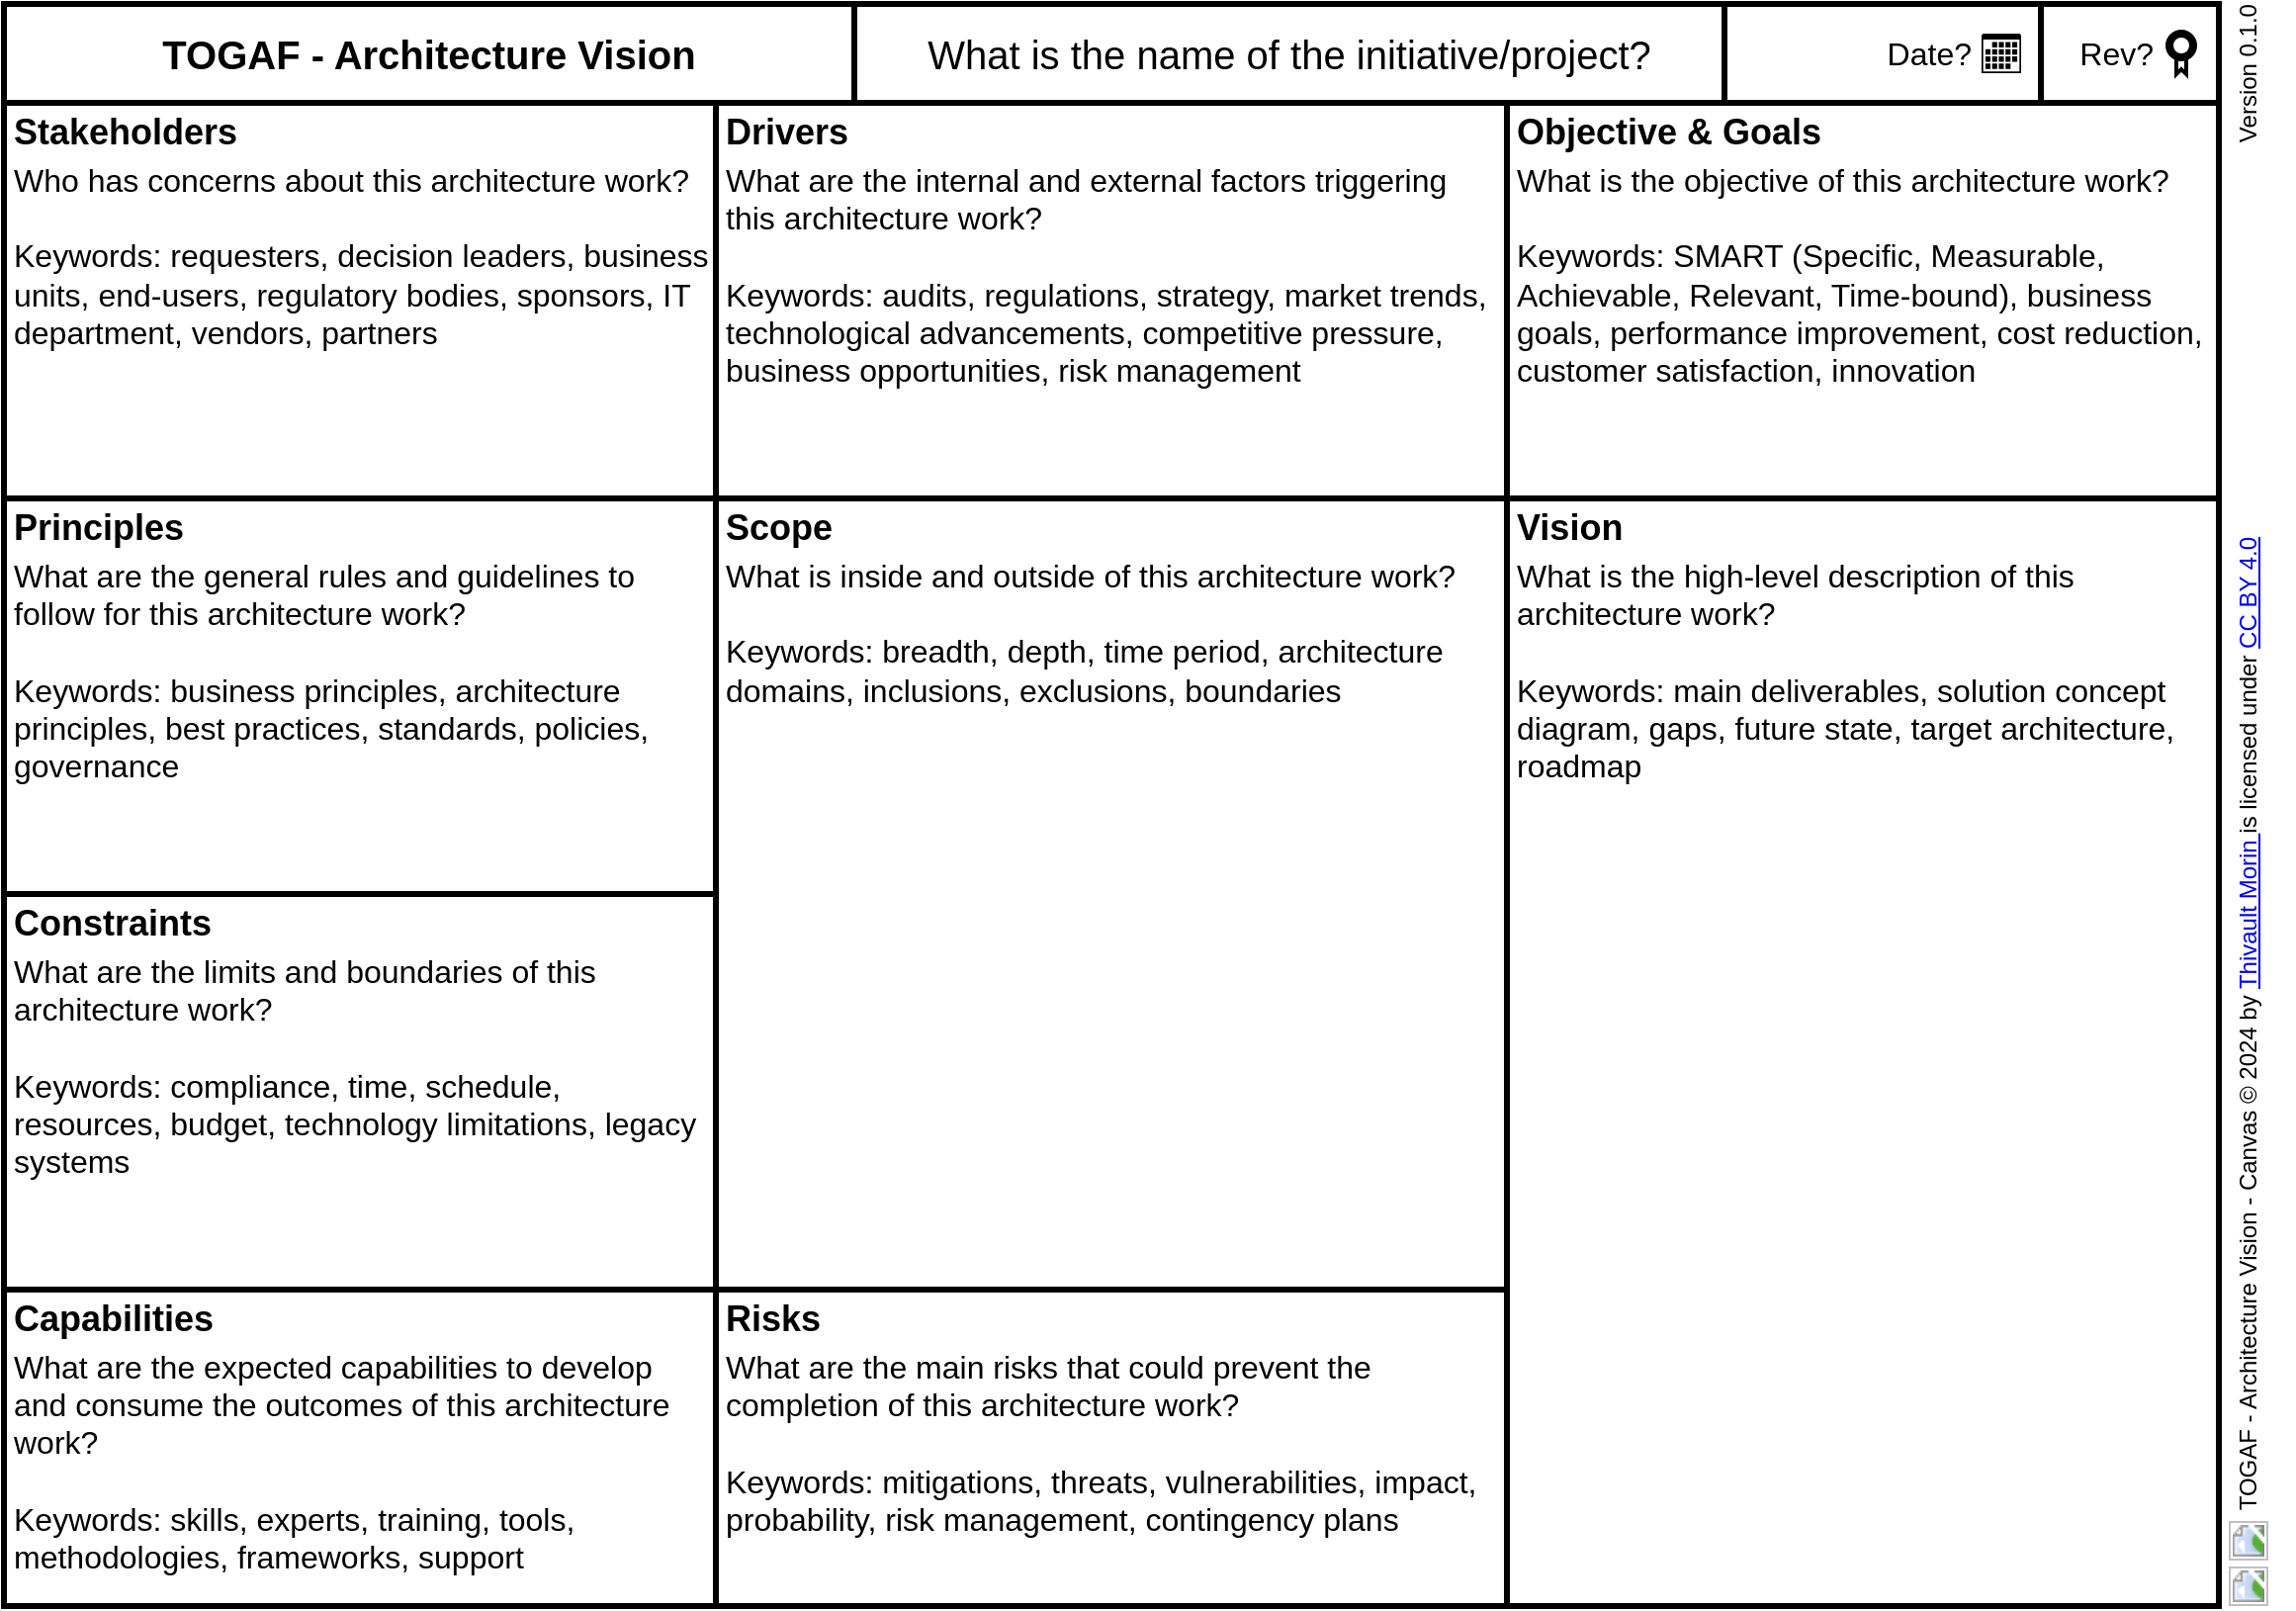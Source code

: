 <mxfile version="24.5.3" type="device" pages="3">
  <diagram name="Vision" id="7_jsQUVcg60ziJX6l3Xl">
    <mxGraphModel dx="1420" dy="824" grid="1" gridSize="10" guides="1" tooltips="1" connect="1" arrows="1" fold="1" page="1" pageScale="1" pageWidth="1169" pageHeight="827" math="0" shadow="0">
      <root>
        <mxCell id="0" />
        <mxCell id="1" value="Boxes" style="" parent="0" />
        <mxCell id="BW7frF_x7rZ1pj5Z0zDM-1" value="TOGAF - Architecture Vision" style="rounded=0;whiteSpace=wrap;html=1;fillColor=none;strokeWidth=3;shadow=0;connectable=0;allowArrows=0;fontSize=20;fontStyle=1;align=center;spacing=0;movable=0;expand=0;resizable=0;editable=0;rotatable=0;" parent="1" vertex="1">
          <mxGeometry x="10" y="10" width="430" height="50" as="geometry" />
        </mxCell>
        <mxCell id="BW7frF_x7rZ1pj5Z0zDM-2" value="" style="rounded=0;whiteSpace=wrap;html=1;fillColor=none;strokeWidth=3;shadow=0;connectable=0;allowArrows=0;fontSize=16;align=right;spacing=0;spacingLeft=0;spacingRight=33;movable=0;expand=0;resizable=0;rotatable=0;" parent="1" vertex="1">
          <mxGeometry x="1040" y="10" width="90" height="50" as="geometry" />
        </mxCell>
        <mxCell id="BW7frF_x7rZ1pj5Z0zDM-3" value="" style="rounded=0;whiteSpace=wrap;html=1;fillColor=none;strokeWidth=3;shadow=0;connectable=0;allowArrows=0;fontSize=16;spacing=0;align=right;spacingRight=35;spacingLeft=0;movable=0;expand=0;resizable=0;rotatable=0;" parent="1" vertex="1">
          <mxGeometry x="880" y="10" width="160" height="50" as="geometry" />
        </mxCell>
        <mxCell id="BW7frF_x7rZ1pj5Z0zDM-4" value="" style="rounded=0;whiteSpace=wrap;html=1;fillColor=none;strokeWidth=3;shadow=0;connectable=0;allowArrows=0;fontSize=20;spacing=0;spacingLeft=10;align=center;movable=0;expand=0;resizable=0;spacingRight=10;rotatable=0;" parent="1" vertex="1">
          <mxGeometry x="440" y="10" width="440" height="50" as="geometry" />
        </mxCell>
        <mxCell id="BW7frF_x7rZ1pj5Z0zDM-5" value="" style="rounded=0;whiteSpace=wrap;html=1;fillColor=none;strokeWidth=3;shadow=0;connectable=0;allowArrows=0;verticalAlign=top;align=left;fontSize=16;spacing=0;spacingTop=25;spacingLeft=5;spacingBottom=5;spacingRight=5;movable=0;expand=0;resizable=0;rotatable=0;" parent="1" vertex="1">
          <mxGeometry x="10" y="60" width="360" height="200" as="geometry" />
        </mxCell>
        <mxCell id="BW7frF_x7rZ1pj5Z0zDM-6" value="" style="rounded=0;whiteSpace=wrap;html=1;fillColor=none;strokeWidth=3;shadow=0;connectable=0;allowArrows=0;verticalAlign=top;align=left;fontSize=16;spacing=0;spacingTop=25;spacingLeft=5;spacingBottom=5;spacingRight=5;movable=0;expand=0;resizable=0;rotatable=0;" parent="1" vertex="1">
          <mxGeometry x="370" y="60" width="400" height="200" as="geometry" />
        </mxCell>
        <mxCell id="BW7frF_x7rZ1pj5Z0zDM-7" value="" style="rounded=0;whiteSpace=wrap;html=1;fillColor=none;strokeWidth=3;shadow=0;connectable=0;allowArrows=0;verticalAlign=top;align=left;fontSize=16;spacing=0;spacingTop=25;spacingLeft=5;spacingBottom=5;spacingRight=5;movable=0;expand=0;resizable=0;rotatable=0;" parent="1" vertex="1">
          <mxGeometry x="770" y="60" width="360" height="200" as="geometry" />
        </mxCell>
        <mxCell id="BW7frF_x7rZ1pj5Z0zDM-8" value="" style="rounded=0;whiteSpace=wrap;html=1;fillColor=none;strokeWidth=3;shadow=0;connectable=0;allowArrows=0;verticalAlign=top;align=left;fontSize=16;spacing=0;spacingTop=25;spacingLeft=5;spacingBottom=5;spacingRight=5;movable=0;expand=0;resizable=0;rotatable=0;" parent="1" vertex="1">
          <mxGeometry x="10" y="260" width="360" height="200" as="geometry" />
        </mxCell>
        <mxCell id="BW7frF_x7rZ1pj5Z0zDM-9" value="" style="rounded=0;whiteSpace=wrap;html=1;fillColor=none;strokeWidth=3;shadow=0;connectable=0;allowArrows=0;verticalAlign=top;align=left;fontSize=16;spacing=0;spacingTop=25;spacingLeft=5;spacingBottom=5;spacingRight=5;movable=0;expand=0;resizable=0;rotatable=0;" parent="1" vertex="1">
          <mxGeometry x="10" y="460" width="360" height="200" as="geometry" />
        </mxCell>
        <mxCell id="BW7frF_x7rZ1pj5Z0zDM-10" value="" style="rounded=0;whiteSpace=wrap;html=1;fillColor=none;strokeWidth=3;shadow=0;connectable=0;allowArrows=0;verticalAlign=top;align=left;fontSize=16;spacing=0;spacingTop=25;spacingLeft=5;spacingBottom=5;spacingRight=5;movable=0;expand=0;resizable=0;rotatable=0;" parent="1" vertex="1">
          <mxGeometry x="370" y="260" width="400" height="400" as="geometry" />
        </mxCell>
        <mxCell id="BW7frF_x7rZ1pj5Z0zDM-11" value="" style="rounded=0;whiteSpace=wrap;html=1;fillColor=none;strokeWidth=3;shadow=0;connectable=0;allowArrows=0;verticalAlign=top;align=left;fontSize=16;spacing=0;spacingTop=25;spacingLeft=5;spacingBottom=5;spacingRight=5;movable=0;expand=0;resizable=0;rotatable=0;" parent="1" vertex="1">
          <mxGeometry x="370" y="660" width="400" height="160" as="geometry" />
        </mxCell>
        <mxCell id="BW7frF_x7rZ1pj5Z0zDM-12" value="" style="rounded=0;whiteSpace=wrap;html=1;fillColor=none;strokeWidth=3;shadow=0;connectable=0;allowArrows=0;verticalAlign=top;align=left;fontSize=16;spacing=0;spacingTop=25;spacingLeft=5;spacingBottom=5;spacingRight=5;movable=0;expand=0;resizable=0;rotatable=0;" parent="1" vertex="1">
          <mxGeometry x="10" y="660" width="360" height="160" as="geometry" />
        </mxCell>
        <mxCell id="BW7frF_x7rZ1pj5Z0zDM-13" value="" style="rounded=0;whiteSpace=wrap;html=1;fillColor=none;strokeWidth=3;shadow=0;connectable=0;allowArrows=0;verticalAlign=top;align=left;fontSize=16;spacing=0;spacingTop=25;spacingLeft=5;spacingBottom=5;spacingRight=5;movable=0;expand=0;resizable=0;rotatable=0;" parent="1" vertex="1">
          <mxGeometry x="770" y="260" width="360" height="560" as="geometry" />
        </mxCell>
        <mxCell id="BW7frF_x7rZ1pj5Z0zDM-16" value="Stakeholders" style="rounded=0;align=left;fontSize=18;fillColor=none;strokeColor=none;spacing=0;spacingLeft=5;spacingRight=5;html=1;whiteSpace=wrap;labelBackgroundColor=none;fontStyle=1;verticalAlign=top;spacingTop=0;spacingBottom=0;allowArrows=0;movable=0;connectable=0;expand=0;resizable=0;editable=0;rotatable=0;" parent="1" vertex="1">
          <mxGeometry x="10" y="60" width="360" height="30" as="geometry" />
        </mxCell>
        <mxCell id="BW7frF_x7rZ1pj5Z0zDM-17" value="Drivers" style="rounded=0;align=left;fontSize=18;fillColor=none;strokeColor=none;spacing=0;spacingLeft=5;spacingRight=5;html=1;whiteSpace=wrap;labelBackgroundColor=none;fontStyle=1;verticalAlign=top;spacingTop=0;spacingBottom=0;allowArrows=0;movable=0;connectable=0;expand=0;resizable=0;editable=0;rotatable=0;" parent="1" vertex="1">
          <mxGeometry x="370" y="60" width="400" height="30" as="geometry" />
        </mxCell>
        <mxCell id="BW7frF_x7rZ1pj5Z0zDM-19" value="Objective&lt;span style=&quot;background-color: initial;&quot;&gt;&amp;nbsp;&amp;amp; Goals&lt;/span&gt;" style="rounded=0;align=left;fontSize=18;fillColor=none;strokeColor=none;spacing=0;spacingLeft=5;spacingRight=5;html=1;whiteSpace=wrap;labelBackgroundColor=none;fontStyle=1;verticalAlign=top;spacingTop=0;spacingBottom=0;allowArrows=0;movable=1;connectable=0;expand=0;resizable=1;editable=0;rotatable=0;deletable=1;locked=0;" parent="1" vertex="1">
          <mxGeometry x="770" y="60" width="360" height="30" as="geometry" />
        </mxCell>
        <mxCell id="BW7frF_x7rZ1pj5Z0zDM-22" value="" style="sketch=0;pointerEvents=1;shadow=0;dashed=0;html=1;strokeColor=none;fillColor=#000000;labelPosition=center;verticalLabelPosition=bottom;verticalAlign=top;outlineConnect=0;align=center;shape=mxgraph.office.concepts.calendar;allowArrows=0;movable=0;connectable=0;expand=0;resizable=0;rotatable=0;" parent="1" vertex="1">
          <mxGeometry x="1010" y="25" width="20" height="20" as="geometry" />
        </mxCell>
        <mxCell id="BW7frF_x7rZ1pj5Z0zDM-31" value="Principles" style="rounded=0;align=left;fontSize=18;fillColor=none;strokeColor=none;spacing=0;spacingLeft=5;spacingRight=5;html=1;whiteSpace=wrap;labelBackgroundColor=none;fontStyle=1;verticalAlign=top;spacingTop=0;spacingBottom=0;allowArrows=0;movable=0;connectable=0;expand=0;resizable=0;editable=0;rotatable=0;" parent="1" vertex="1">
          <mxGeometry x="10" y="260" width="360" height="30" as="geometry" />
        </mxCell>
        <mxCell id="BW7frF_x7rZ1pj5Z0zDM-32" value="Constraints" style="rounded=0;align=left;fontSize=18;fillColor=none;strokeColor=none;spacing=0;spacingLeft=5;spacingRight=5;html=1;whiteSpace=wrap;labelBackgroundColor=none;fontStyle=1;verticalAlign=top;spacingTop=0;spacingBottom=0;allowArrows=0;movable=0;connectable=0;expand=0;resizable=0;editable=0;rotatable=0;" parent="1" vertex="1">
          <mxGeometry x="10" y="460" width="360" height="30" as="geometry" />
        </mxCell>
        <mxCell id="BW7frF_x7rZ1pj5Z0zDM-33" value="Vision" style="rounded=0;align=left;fontSize=18;fillColor=none;strokeColor=none;spacing=0;spacingLeft=5;spacingRight=5;html=1;whiteSpace=wrap;labelBackgroundColor=none;fontStyle=1;verticalAlign=top;spacingTop=0;spacingBottom=0;allowArrows=0;movable=0;connectable=0;expand=0;resizable=0;editable=0;rotatable=0;" parent="1" vertex="1">
          <mxGeometry x="770" y="260" width="360" height="30" as="geometry" />
        </mxCell>
        <mxCell id="BW7frF_x7rZ1pj5Z0zDM-34" value="Scope" style="rounded=0;align=left;fontSize=18;fillColor=none;strokeColor=none;spacing=0;spacingLeft=5;spacingRight=5;html=1;whiteSpace=wrap;labelBackgroundColor=none;fontStyle=1;verticalAlign=top;spacingTop=0;spacingBottom=0;allowArrows=0;movable=0;connectable=0;expand=0;resizable=0;editable=0;rotatable=0;" parent="1" vertex="1">
          <mxGeometry x="370" y="260" width="400" height="30" as="geometry" />
        </mxCell>
        <mxCell id="BW7frF_x7rZ1pj5Z0zDM-35" value="Capabilities" style="rounded=0;align=left;fontSize=18;fillColor=none;strokeColor=none;spacing=0;spacingLeft=5;spacingRight=5;html=1;whiteSpace=wrap;labelBackgroundColor=none;fontStyle=1;verticalAlign=top;spacingTop=0;spacingBottom=0;allowArrows=0;movable=0;connectable=0;expand=0;resizable=0;editable=0;rotatable=0;" parent="1" vertex="1">
          <mxGeometry x="10" y="660" width="360" height="30" as="geometry" />
        </mxCell>
        <mxCell id="BW7frF_x7rZ1pj5Z0zDM-36" value="Risks" style="rounded=0;align=left;fontSize=18;fillColor=none;strokeColor=none;spacing=0;spacingLeft=5;spacingRight=5;html=1;whiteSpace=wrap;labelBackgroundColor=none;fontStyle=1;verticalAlign=top;spacingTop=0;spacingBottom=0;allowArrows=0;movable=0;connectable=0;expand=0;resizable=0;editable=0;rotatable=0;" parent="1" vertex="1">
          <mxGeometry x="370" y="660" width="390" height="30" as="geometry" />
        </mxCell>
        <mxCell id="BW7frF_x7rZ1pj5Z0zDM-39" value="" style="group;movable=0;allowArrows=0;connectable=0;expand=0;resizable=0;rotatable=0;" parent="1" vertex="1" connectable="0">
          <mxGeometry x="1105" y="25" width="12" height="20.5" as="geometry" />
        </mxCell>
        <mxCell id="BW7frF_x7rZ1pj5Z0zDM-27" value="" style="shape=step;perimeter=stepPerimeter;whiteSpace=wrap;html=1;fixedSize=1;rotation=-90;size=2.5;container=0;connectable=0;allowArrows=0;strokeWidth=2;movable=0;expand=0;resizable=0;rotatable=0;" parent="BW7frF_x7rZ1pj5Z0zDM-39" vertex="1">
          <mxGeometry y="12" width="12" height="5" as="geometry" />
        </mxCell>
        <mxCell id="BW7frF_x7rZ1pj5Z0zDM-26" value="" style="ellipse;whiteSpace=wrap;html=1;aspect=fixed;container=0;connectable=0;allowArrows=0;fillColor=#FFFFFF;strokeWidth=4;movable=0;expand=0;resizable=0;rotatable=0;" parent="BW7frF_x7rZ1pj5Z0zDM-39" vertex="1">
          <mxGeometry width="12" height="12" as="geometry" />
        </mxCell>
        <mxCell id="BW7frF_x7rZ1pj5Z0zDM-43" value="&lt;p style=&quot;line-height: 100%;&quot;&gt;&lt;/p&gt;&lt;div style=&quot;font-size: 12px;&quot; class=&quot;tabs-panel is-active&quot;&gt;&lt;p style=&quot;font-size: 12px; line-height: 90%;&quot; class=&quot;license-text richtext&quot;&gt;&lt;span style=&quot;font-size: 12px;&quot;&gt;&amp;nbsp;TOGAF - Architecture Vision - Canvas &lt;/span&gt; © 2024   by  &lt;a style=&quot;font-size: 12px;&quot; href=&quot;https://github.com/tmorin&quot; rel=&quot;cc:attributionURL noopener noreferrer&quot; target=&quot;_blank&quot;&gt; Thivault Morin &lt;/a&gt; is licensed under &lt;a style=&quot;font-size: 12px;&quot; href=&quot;https://creativecommons.org/licenses/by/4.0/?ref=chooser-v1&quot; target=&quot;_blank&quot; rel=&quot;license noopener noreferrer&quot;&gt; CC BY 4.0&lt;/a&gt;&lt;/p&gt;&lt;/div&gt;&lt;p&gt;&lt;/p&gt;" style="rounded=0;whiteSpace=wrap;html=1;spacing=0;verticalAlign=middle;rotation=-90;fillColor=none;strokeColor=none;align=left;allowArrows=0;fontSize=12;expand=0;movable=0;resizable=0;editable=0;rotatable=0;" parent="1" vertex="1">
          <mxGeometry x="878.75" y="493.75" width="532.5" height="30" as="geometry" />
        </mxCell>
        <UserObject label="&lt;p style=&quot;line-height: 100%;&quot;&gt;&lt;span style=&quot;forced-color-adjust: none;&quot; data-v-a0d4e8a8=&quot;&quot; class=&quot;icon&quot;&gt;&lt;font color=&quot;#000000&quot;&gt;&lt;img style=&quot;forced-color-adjust: none;&quot; data-v-a0d4e8a8=&quot;&quot; width=&quot;20&quot; height=&quot;20&quot; src=&quot;https://chooser-beta.creativecommons.org/img/cc-logo.f0ab4ebe.svg&quot;&gt;&amp;nbsp;&lt;img style=&quot;forced-color-adjust: none;&quot; data-v-a0d4e8a8=&quot;&quot; width=&quot;20&quot; height=&quot;20&quot; src=&quot;https://chooser-beta.creativecommons.org/img/cc-by.21b728bb.svg&quot;&gt;&lt;/font&gt;&lt;/span&gt;&lt;/p&gt;" id="BW7frF_x7rZ1pj5Z0zDM-44">
          <mxCell style="text;whiteSpace=wrap;html=1;rotation=-90;allowArrows=0;spacing=0;verticalAlign=middle;connectable=0;recursiveResize=1;expand=0;editable=0;rotatable=0;" parent="1" vertex="1">
            <mxGeometry x="1122.5" y="782.5" width="45" height="30" as="geometry" />
          </mxCell>
        </UserObject>
        <mxCell id="BW7frF_x7rZ1pj5Z0zDM-58" value="&lt;p style=&quot;line-height: 100%;&quot;&gt;&lt;/p&gt;&lt;div class=&quot;tabs-panel is-active&quot; style=&quot;font-size: 12px;&quot;&gt;&lt;p class=&quot;license-text richtext&quot; style=&quot;font-size: 12px; line-height: 90%;&quot;&gt;Version 0.1.0&lt;br&gt;&lt;/p&gt;&lt;/div&gt;&lt;p&gt;&lt;/p&gt;" style="rounded=0;whiteSpace=wrap;html=1;spacing=0;verticalAlign=middle;rotation=-90;fillColor=none;strokeColor=none;align=right;allowArrows=0;fontSize=12;expand=0;movable=0;resizable=0;rotatable=0;" parent="1" vertex="1">
          <mxGeometry x="1090" y="50" width="110" height="30" as="geometry" />
        </mxCell>
        <mxCell id="BW7frF_x7rZ1pj5Z0zDM-46" value="Annotations" style="" parent="0" />
        <mxCell id="BW7frF_x7rZ1pj5Z0zDM-47" value="What is the name of the initiative/project&lt;span style=&quot;background-color: initial;&quot;&gt;?&lt;/span&gt;" style="rounded=0;whiteSpace=wrap;html=1;fillColor=none;strokeWidth=3;shadow=0;connectable=0;allowArrows=0;fontSize=20;spacing=0;spacingLeft=10;align=center;movable=0;expand=0;resizable=0;spacingRight=10;strokeColor=none;rotatable=0;" parent="BW7frF_x7rZ1pj5Z0zDM-46" vertex="1">
          <mxGeometry x="440" y="10" width="440" height="50" as="geometry" />
        </mxCell>
        <mxCell id="BW7frF_x7rZ1pj5Z0zDM-48" value="Who has concerns about this architecture work?&lt;br&gt;&lt;br&gt;Keywords: requesters, decision leaders, business units, end-users, regulatory bodies, sponsors, IT department, vendors, partners" style="rounded=0;whiteSpace=wrap;html=1;fillColor=none;strokeWidth=3;shadow=0;connectable=0;allowArrows=0;verticalAlign=top;align=left;spacing=0;spacingTop=25;spacingLeft=5;spacingBottom=5;spacingRight=5;movable=0;expand=0;resizable=0;strokeColor=none;fontSize=16;rotatable=0;" parent="BW7frF_x7rZ1pj5Z0zDM-46" vertex="1">
          <mxGeometry x="10" y="60" width="360" height="200" as="geometry" />
        </mxCell>
        <mxCell id="BW7frF_x7rZ1pj5Z0zDM-49" value="What are the internal and external factors triggering this architecture work?&lt;br&gt;&lt;br&gt;Keywords:&amp;nbsp;audits, regulations, strategy, market trends, technological advancements, competitive pressure, business opportunities, risk management" style="rounded=0;whiteSpace=wrap;html=1;fillColor=none;strokeWidth=3;shadow=0;connectable=0;allowArrows=0;verticalAlign=top;align=left;spacing=0;spacingTop=25;spacingLeft=5;spacingBottom=5;spacingRight=5;movable=0;expand=0;resizable=0;strokeColor=none;fontSize=16;rotatable=0;" parent="BW7frF_x7rZ1pj5Z0zDM-46" vertex="1">
          <mxGeometry x="370" y="60" width="400" height="200" as="geometry" />
        </mxCell>
        <mxCell id="BW7frF_x7rZ1pj5Z0zDM-50" value="What is the objective of this architecture work?&lt;br&gt;&lt;br&gt;Keywords:&amp;nbsp;SMART (Specific, Measurable, Achievable, Relevant, Time-bound), business goals, performance improvement, cost reduction, customer satisfaction, innovation" style="rounded=0;whiteSpace=wrap;html=1;fillColor=none;strokeWidth=3;shadow=0;connectable=0;allowArrows=0;verticalAlign=top;align=left;spacing=0;spacingTop=25;spacingLeft=5;spacingBottom=5;spacingRight=5;movable=0;expand=0;resizable=0;strokeColor=none;fontSize=16;rotatable=0;" parent="BW7frF_x7rZ1pj5Z0zDM-46" vertex="1">
          <mxGeometry x="770" y="60" width="360" height="200" as="geometry" />
        </mxCell>
        <mxCell id="BW7frF_x7rZ1pj5Z0zDM-51" value="What are the general rules and guidelines to follow for this architecture work?&lt;div&gt;&lt;br&gt;&lt;/div&gt;&lt;div&gt;&lt;span style=&quot;background-color: initial;&quot;&gt;Keywords:&lt;/span&gt;&lt;span style=&quot;background-color: initial;&quot;&gt;&amp;nbsp;&lt;/span&gt;business principles, architecture principles, best practices, standards, policies, governance&lt;br&gt;&lt;/div&gt;" style="rounded=0;whiteSpace=wrap;html=1;fillColor=none;strokeWidth=3;shadow=0;connectable=0;allowArrows=0;verticalAlign=top;align=left;fontSize=16;spacing=0;spacingTop=25;spacingLeft=5;spacingBottom=5;spacingRight=5;movable=0;expand=0;resizable=0;strokeColor=none;rotatable=0;" parent="BW7frF_x7rZ1pj5Z0zDM-46" vertex="1">
          <mxGeometry x="10" y="260" width="360" height="200" as="geometry" />
        </mxCell>
        <mxCell id="BW7frF_x7rZ1pj5Z0zDM-52" value="What are the limits and boundaries of this architecture work?&lt;div&gt;&lt;br&gt;&lt;/div&gt;&lt;div&gt;&lt;span style=&quot;background-color: initial;&quot;&gt;Keywords:&lt;/span&gt;&lt;span style=&quot;background-color: initial;&quot;&gt;&amp;nbsp;&lt;/span&gt;compliance, time, schedule, resources, budget, technology limitations, legacy systems&lt;br&gt;&lt;/div&gt;" style="rounded=0;whiteSpace=wrap;html=1;fillColor=none;strokeWidth=3;shadow=0;connectable=0;allowArrows=0;verticalAlign=top;align=left;fontSize=16;spacing=0;spacingTop=25;spacingLeft=5;spacingBottom=5;spacingRight=5;movable=0;expand=0;resizable=0;strokeColor=none;rotatable=0;" parent="BW7frF_x7rZ1pj5Z0zDM-46" vertex="1">
          <mxGeometry x="10" y="460" width="360" height="200" as="geometry" />
        </mxCell>
        <mxCell id="BW7frF_x7rZ1pj5Z0zDM-53" value="What is inside and outside of this architecture work?&lt;div&gt;&lt;br&gt;&lt;/div&gt;&lt;div&gt;&lt;span style=&quot;background-color: initial;&quot;&gt;Keywords:&lt;/span&gt;&lt;span style=&quot;background-color: initial;&quot;&gt;&amp;nbsp;&lt;/span&gt;breadth, depth, time period, architecture domains, inclusions, exclusions, boundaries&lt;br&gt;&lt;/div&gt;" style="rounded=0;whiteSpace=wrap;html=1;fillColor=none;strokeWidth=3;shadow=0;connectable=0;allowArrows=0;verticalAlign=top;align=left;fontSize=16;spacing=0;spacingTop=25;spacingLeft=5;spacingBottom=5;spacingRight=5;movable=0;expand=0;resizable=0;strokeColor=none;rotatable=0;" parent="BW7frF_x7rZ1pj5Z0zDM-46" vertex="1">
          <mxGeometry x="370" y="260" width="400" height="400" as="geometry" />
        </mxCell>
        <mxCell id="BW7frF_x7rZ1pj5Z0zDM-54" value="What are the main risks that could prevent the completion of this architecture work?&lt;div&gt;&lt;br&gt;&lt;/div&gt;&lt;div&gt;&lt;span style=&quot;background-color: initial;&quot;&gt;Keywords:&lt;/span&gt;&lt;span style=&quot;background-color: initial;&quot;&gt;&amp;nbsp;&lt;/span&gt;mitigations, threats, vulnerabilities, impact, probability, risk management, contingency plans&lt;br&gt;&lt;/div&gt;" style="rounded=0;whiteSpace=wrap;html=1;fillColor=none;strokeWidth=3;shadow=0;connectable=0;allowArrows=0;verticalAlign=top;align=left;fontSize=16;spacing=0;spacingTop=25;spacingLeft=5;spacingBottom=5;spacingRight=5;movable=0;expand=0;resizable=0;strokeColor=none;rotatable=0;" parent="BW7frF_x7rZ1pj5Z0zDM-46" vertex="1">
          <mxGeometry x="370" y="660" width="400" height="160" as="geometry" />
        </mxCell>
        <mxCell id="BW7frF_x7rZ1pj5Z0zDM-55" value="What are the expected capabilities to develop and consume the outcomes of this architecture work?&lt;div&gt;&lt;br&gt;&lt;/div&gt;&lt;div&gt;&lt;span style=&quot;background-color: initial;&quot;&gt;Keywords:&lt;/span&gt;&lt;span style=&quot;background-color: initial;&quot;&gt;&amp;nbsp;&lt;/span&gt;skills, experts, training, tools, methodologies, frameworks, support&lt;br&gt;&lt;/div&gt;" style="rounded=0;whiteSpace=wrap;html=1;fillColor=none;strokeWidth=3;shadow=0;connectable=0;allowArrows=0;verticalAlign=top;align=left;fontSize=16;spacing=0;spacingTop=25;spacingLeft=5;spacingBottom=5;spacingRight=5;movable=0;expand=0;resizable=0;strokeColor=none;rotatable=0;" parent="BW7frF_x7rZ1pj5Z0zDM-46" vertex="1">
          <mxGeometry x="10" y="660" width="360" height="160" as="geometry" />
        </mxCell>
        <mxCell id="BW7frF_x7rZ1pj5Z0zDM-56" value="What is the high-level description of this architecture work?&lt;div&gt;&lt;br&gt;&lt;/div&gt;&lt;div&gt;&lt;span style=&quot;background-color: initial;&quot;&gt;Keywords:&lt;/span&gt;&lt;span style=&quot;background-color: initial;&quot;&gt;&amp;nbsp;&lt;/span&gt;main deliverables, solution concept diagram, gaps, future state, target architecture, roadmap&lt;br&gt;&lt;/div&gt;" style="rounded=0;whiteSpace=wrap;html=1;fillColor=none;strokeWidth=3;shadow=0;connectable=0;allowArrows=0;verticalAlign=top;align=left;fontSize=16;spacing=0;spacingTop=25;spacingLeft=5;spacingBottom=5;spacingRight=5;movable=0;expand=0;resizable=0;strokeColor=none;rotatable=0;" parent="BW7frF_x7rZ1pj5Z0zDM-46" vertex="1">
          <mxGeometry x="770" y="260" width="360" height="560" as="geometry" />
        </mxCell>
        <mxCell id="BW7frF_x7rZ1pj5Z0zDM-59" value="Rev?" style="rounded=0;whiteSpace=wrap;html=1;fillColor=none;strokeWidth=3;shadow=0;connectable=0;allowArrows=0;fontSize=16;align=right;spacing=0;spacingLeft=0;spacingRight=33;movable=0;expand=0;resizable=0;strokeColor=none;rotatable=0;" parent="BW7frF_x7rZ1pj5Z0zDM-46" vertex="1">
          <mxGeometry x="1040" y="10" width="90" height="50" as="geometry" />
        </mxCell>
        <mxCell id="BW7frF_x7rZ1pj5Z0zDM-60" value="Date?" style="rounded=0;whiteSpace=wrap;html=1;fillColor=none;strokeWidth=3;shadow=0;connectable=0;allowArrows=0;fontSize=16;spacing=0;align=right;spacingRight=35;spacingLeft=0;movable=0;expand=0;resizable=0;strokeColor=none;rotatable=0;" parent="BW7frF_x7rZ1pj5Z0zDM-46" vertex="1">
          <mxGeometry x="880" y="10" width="160" height="50" as="geometry" />
        </mxCell>
      </root>
    </mxGraphModel>
  </diagram>
  <diagram name="Value Stream" id="pUt1crntA1DKBPfgsObC">
    <mxGraphModel dx="1420" dy="824" grid="1" gridSize="10" guides="1" tooltips="1" connect="1" arrows="1" fold="1" page="1" pageScale="1" pageWidth="1169" pageHeight="827" math="0" shadow="0">
      <root>
        <mxCell id="C3KwHEWj78s4HjgkZ9Es-0" />
        <mxCell id="C3KwHEWj78s4HjgkZ9Es-1" value="Boxes" style="" parent="C3KwHEWj78s4HjgkZ9Es-0" />
        <mxCell id="C3KwHEWj78s4HjgkZ9Es-2" value="TOGAF - Value Stream" style="rounded=0;whiteSpace=wrap;html=1;fillColor=none;strokeWidth=3;shadow=0;connectable=0;allowArrows=0;fontSize=20;fontStyle=1;align=center;spacing=0;movable=0;expand=0;resizable=0;editable=0;rotatable=0;deletable=0;locked=1;" parent="C3KwHEWj78s4HjgkZ9Es-1" vertex="1">
          <mxGeometry x="10" y="10" width="430" height="50" as="geometry" />
        </mxCell>
        <mxCell id="C3KwHEWj78s4HjgkZ9Es-3" value="" style="rounded=0;whiteSpace=wrap;html=1;fillColor=none;strokeWidth=3;shadow=0;connectable=0;allowArrows=0;fontSize=16;align=right;spacing=0;spacingLeft=0;spacingRight=33;movable=0;expand=0;resizable=0;rotatable=0;" parent="C3KwHEWj78s4HjgkZ9Es-1" vertex="1">
          <mxGeometry x="1040" y="10" width="90" height="50" as="geometry" />
        </mxCell>
        <mxCell id="C3KwHEWj78s4HjgkZ9Es-4" value="" style="rounded=0;whiteSpace=wrap;html=1;fillColor=none;strokeWidth=3;shadow=0;connectable=0;allowArrows=0;fontSize=16;spacing=0;align=right;spacingRight=35;spacingLeft=0;movable=0;expand=0;resizable=0;rotatable=0;" parent="C3KwHEWj78s4HjgkZ9Es-1" vertex="1">
          <mxGeometry x="880" y="10" width="160" height="50" as="geometry" />
        </mxCell>
        <mxCell id="C3KwHEWj78s4HjgkZ9Es-5" value="" style="rounded=0;whiteSpace=wrap;html=1;fillColor=none;strokeWidth=3;shadow=0;connectable=0;allowArrows=0;fontSize=20;spacing=0;spacingLeft=10;align=center;movable=0;expand=0;resizable=0;spacingRight=10;rotatable=0;" parent="C3KwHEWj78s4HjgkZ9Es-1" vertex="1">
          <mxGeometry x="440" y="10" width="440" height="50" as="geometry" />
        </mxCell>
        <mxCell id="C3KwHEWj78s4HjgkZ9Es-6" value="" style="rounded=0;whiteSpace=wrap;html=1;fillColor=none;strokeWidth=3;shadow=0;connectable=0;allowArrows=0;verticalAlign=top;align=left;fontSize=16;spacing=0;spacingTop=25;spacingLeft=5;spacingBottom=5;spacingRight=5;movable=0;expand=0;resizable=0;rotatable=0;" parent="C3KwHEWj78s4HjgkZ9Es-1" vertex="1">
          <mxGeometry x="10" y="60" width="360" height="260" as="geometry" />
        </mxCell>
        <mxCell id="C3KwHEWj78s4HjgkZ9Es-7" value="" style="rounded=0;whiteSpace=wrap;html=1;fillColor=none;strokeWidth=3;shadow=0;connectable=0;allowArrows=0;verticalAlign=top;align=left;fontSize=16;spacing=0;spacingTop=25;spacingLeft=5;spacingBottom=5;spacingRight=5;movable=0;expand=0;resizable=0;rotatable=0;" parent="C3KwHEWj78s4HjgkZ9Es-1" vertex="1">
          <mxGeometry x="370" y="60" width="400" height="260" as="geometry" />
        </mxCell>
        <mxCell id="C3KwHEWj78s4HjgkZ9Es-8" value="" style="rounded=0;whiteSpace=wrap;html=1;fillColor=none;strokeWidth=3;shadow=0;connectable=0;allowArrows=0;verticalAlign=top;align=left;fontSize=16;spacing=0;spacingTop=25;spacingLeft=5;spacingBottom=5;spacingRight=5;movable=0;expand=0;resizable=0;rotatable=0;" parent="C3KwHEWj78s4HjgkZ9Es-1" vertex="1">
          <mxGeometry x="770" y="60" width="360" height="260" as="geometry" />
        </mxCell>
        <mxCell id="C3KwHEWj78s4HjgkZ9Es-14" value="" style="rounded=0;whiteSpace=wrap;html=1;fillColor=none;strokeWidth=3;shadow=0;connectable=0;allowArrows=0;verticalAlign=top;align=left;fontSize=16;spacing=0;spacingTop=25;spacingLeft=5;spacingBottom=5;spacingRight=5;movable=0;expand=0;resizable=1;rotatable=0;" parent="C3KwHEWj78s4HjgkZ9Es-1" vertex="1">
          <mxGeometry x="10" y="320" width="1120" height="500" as="geometry" />
        </mxCell>
        <mxCell id="C3KwHEWj78s4HjgkZ9Es-15" value="Description" style="rounded=0;align=left;fontSize=18;fillColor=none;strokeColor=none;spacing=0;spacingLeft=5;spacingRight=5;html=1;whiteSpace=wrap;labelBackgroundColor=none;fontStyle=1;verticalAlign=top;spacingTop=0;spacingBottom=0;allowArrows=0;movable=0;connectable=0;expand=0;resizable=0;editable=0;rotatable=0;deletable=0;locked=1;" parent="C3KwHEWj78s4HjgkZ9Es-1" vertex="1">
          <mxGeometry x="10" y="60" width="360" height="30" as="geometry" />
        </mxCell>
        <mxCell id="C3KwHEWj78s4HjgkZ9Es-16" value="Stakeholders" style="rounded=0;align=left;fontSize=18;fillColor=none;strokeColor=none;spacing=0;spacingLeft=5;spacingRight=5;html=1;whiteSpace=wrap;labelBackgroundColor=none;fontStyle=1;verticalAlign=top;spacingTop=0;spacingBottom=0;allowArrows=0;movable=0;connectable=0;expand=0;resizable=0;editable=0;rotatable=0;deletable=0;locked=1;" parent="C3KwHEWj78s4HjgkZ9Es-1" vertex="1">
          <mxGeometry x="370" y="60" width="400" height="30" as="geometry" />
        </mxCell>
        <mxCell id="C3KwHEWj78s4HjgkZ9Es-17" value="Value" style="rounded=0;align=left;fontSize=18;fillColor=none;strokeColor=none;spacing=0;spacingLeft=5;spacingRight=5;html=1;whiteSpace=wrap;labelBackgroundColor=none;fontStyle=1;verticalAlign=top;spacingTop=0;spacingBottom=0;allowArrows=0;movable=0;connectable=0;expand=0;resizable=0;editable=0;rotatable=0;deletable=0;locked=1;" parent="C3KwHEWj78s4HjgkZ9Es-1" vertex="1">
          <mxGeometry x="770" y="60" width="360" height="30" as="geometry" />
        </mxCell>
        <mxCell id="C3KwHEWj78s4HjgkZ9Es-18" value="" style="sketch=0;pointerEvents=1;shadow=0;dashed=0;html=1;strokeColor=none;fillColor=#000000;labelPosition=center;verticalLabelPosition=bottom;verticalAlign=top;outlineConnect=0;align=center;shape=mxgraph.office.concepts.calendar;allowArrows=0;movable=0;connectable=0;expand=0;resizable=0;rotatable=0;" parent="C3KwHEWj78s4HjgkZ9Es-1" vertex="1">
          <mxGeometry x="1010" y="25" width="20" height="20" as="geometry" />
        </mxCell>
        <mxCell id="C3KwHEWj78s4HjgkZ9Es-21" value="Stages" style="rounded=0;align=left;fontSize=18;fillColor=none;strokeColor=none;spacing=0;spacingLeft=5;spacingRight=5;html=1;whiteSpace=wrap;labelBackgroundColor=none;fontStyle=1;verticalAlign=top;spacingTop=0;spacingBottom=0;allowArrows=0;movable=0;connectable=0;expand=0;resizable=0;editable=0;rotatable=0;deletable=0;locked=1;" parent="C3KwHEWj78s4HjgkZ9Es-1" vertex="1">
          <mxGeometry x="10" y="320" width="1120" height="30" as="geometry" />
        </mxCell>
        <mxCell id="C3KwHEWj78s4HjgkZ9Es-25" value="" style="group;movable=0;allowArrows=0;connectable=0;expand=0;resizable=0;rotatable=0;" parent="C3KwHEWj78s4HjgkZ9Es-1" vertex="1" connectable="0">
          <mxGeometry x="1105" y="25" width="12" height="20.5" as="geometry" />
        </mxCell>
        <mxCell id="C3KwHEWj78s4HjgkZ9Es-26" value="" style="shape=step;perimeter=stepPerimeter;whiteSpace=wrap;html=1;fixedSize=1;rotation=-90;size=2.5;container=0;connectable=0;allowArrows=0;strokeWidth=2;movable=0;expand=0;resizable=0;rotatable=0;" parent="C3KwHEWj78s4HjgkZ9Es-25" vertex="1">
          <mxGeometry y="12" width="12" height="5" as="geometry" />
        </mxCell>
        <mxCell id="C3KwHEWj78s4HjgkZ9Es-27" value="" style="ellipse;whiteSpace=wrap;html=1;aspect=fixed;container=0;connectable=0;allowArrows=0;fillColor=#FFFFFF;strokeWidth=4;movable=0;expand=0;resizable=0;rotatable=0;" parent="C3KwHEWj78s4HjgkZ9Es-25" vertex="1">
          <mxGeometry width="12" height="12" as="geometry" />
        </mxCell>
        <mxCell id="C3KwHEWj78s4HjgkZ9Es-28" value="&lt;p style=&quot;line-height: 100%;&quot;&gt;&lt;/p&gt;&lt;div style=&quot;font-size: 12px;&quot; class=&quot;tabs-panel is-active&quot;&gt;&lt;p style=&quot;font-size: 12px; line-height: 90%;&quot; class=&quot;license-text richtext&quot;&gt;&lt;span style=&quot;font-size: 12px;&quot;&gt;&amp;nbsp;TOGAF - Value Stream - Canvas &lt;/span&gt; © 2024   by  &lt;a style=&quot;font-size: 12px;&quot; href=&quot;https://github.com/tmorin&quot; rel=&quot;cc:attributionURL noopener noreferrer&quot; target=&quot;_blank&quot;&gt; Thivault Morin &lt;/a&gt; is licensed under &lt;a style=&quot;font-size: 12px;&quot; href=&quot;https://creativecommons.org/licenses/by/4.0/?ref=chooser-v1&quot; target=&quot;_blank&quot; rel=&quot;license noopener noreferrer&quot;&gt; CC BY 4.0&lt;/a&gt;&lt;/p&gt;&lt;/div&gt;&lt;p&gt;&lt;/p&gt;" style="rounded=0;whiteSpace=wrap;html=1;spacing=0;verticalAlign=middle;rotation=-90;fillColor=none;strokeColor=none;align=left;allowArrows=0;fontSize=12;expand=0;movable=0;resizable=0;editable=0;rotatable=0;deletable=0;locked=1;connectable=0;" parent="C3KwHEWj78s4HjgkZ9Es-1" vertex="1">
          <mxGeometry x="878.75" y="493.75" width="532.5" height="30" as="geometry" />
        </mxCell>
        <UserObject label="&lt;p style=&quot;line-height: 100%;&quot;&gt;&lt;span style=&quot;forced-color-adjust: none;&quot; data-v-a0d4e8a8=&quot;&quot; class=&quot;icon&quot;&gt;&lt;font color=&quot;#000000&quot;&gt;&lt;img style=&quot;forced-color-adjust: none;&quot; data-v-a0d4e8a8=&quot;&quot; width=&quot;20&quot; height=&quot;20&quot; src=&quot;https://chooser-beta.creativecommons.org/img/cc-logo.f0ab4ebe.svg&quot;&gt;&amp;nbsp;&lt;img style=&quot;forced-color-adjust: none;&quot; data-v-a0d4e8a8=&quot;&quot; width=&quot;20&quot; height=&quot;20&quot; src=&quot;https://chooser-beta.creativecommons.org/img/cc-by.21b728bb.svg&quot;&gt;&lt;/font&gt;&lt;/span&gt;&lt;/p&gt;" id="C3KwHEWj78s4HjgkZ9Es-29">
          <mxCell style="text;whiteSpace=wrap;html=1;rotation=-90;allowArrows=0;spacing=0;verticalAlign=middle;connectable=0;recursiveResize=1;expand=0;editable=0;rotatable=0;" parent="C3KwHEWj78s4HjgkZ9Es-1" vertex="1">
            <mxGeometry x="1122.5" y="782.5" width="45" height="30" as="geometry" />
          </mxCell>
        </UserObject>
        <mxCell id="C3KwHEWj78s4HjgkZ9Es-30" value="&lt;p style=&quot;line-height: 100%;&quot;&gt;&lt;/p&gt;&lt;div class=&quot;tabs-panel is-active&quot; style=&quot;font-size: 12px;&quot;&gt;&lt;p class=&quot;license-text richtext&quot; style=&quot;font-size: 12px; line-height: 90%;&quot;&gt;Version 0.1.0&lt;br&gt;&lt;/p&gt;&lt;/div&gt;&lt;p&gt;&lt;/p&gt;" style="rounded=0;whiteSpace=wrap;html=1;spacing=0;verticalAlign=middle;rotation=-90;fillColor=none;strokeColor=none;align=right;allowArrows=0;fontSize=12;expand=0;movable=0;resizable=0;rotatable=0;" parent="C3KwHEWj78s4HjgkZ9Es-1" vertex="1">
          <mxGeometry x="1090" y="50" width="110" height="30" as="geometry" />
        </mxCell>
        <mxCell id="C3KwHEWj78s4HjgkZ9Es-31" value="Annotations" style="" parent="C3KwHEWj78s4HjgkZ9Es-0" />
        <mxCell id="8hFcnGZHrdghYo4avy6B-20" value="Rev?" style="rounded=0;whiteSpace=wrap;html=1;fillColor=none;strokeWidth=0;shadow=0;connectable=0;allowArrows=0;fontSize=16;align=right;spacing=0;spacingLeft=0;spacingRight=33;movable=0;expand=0;resizable=0;rotatable=0;deletable=1;editable=1;locked=0;" parent="C3KwHEWj78s4HjgkZ9Es-31" vertex="1">
          <mxGeometry x="1040" y="10" width="90" height="50" as="geometry" />
        </mxCell>
        <mxCell id="8hFcnGZHrdghYo4avy6B-21" value="Date?" style="rounded=0;whiteSpace=wrap;html=1;fillColor=none;strokeWidth=0;shadow=0;connectable=0;allowArrows=0;fontSize=16;spacing=0;align=right;spacingRight=35;spacingLeft=0;movable=0;expand=0;resizable=0;rotatable=0;deletable=1;editable=1;locked=0;" parent="C3KwHEWj78s4HjgkZ9Es-31" vertex="1">
          <mxGeometry x="880" y="10" width="160" height="50" as="geometry" />
        </mxCell>
        <mxCell id="8hFcnGZHrdghYo4avy6B-22" value="What is the name of the Value Stream?" style="rounded=0;whiteSpace=wrap;html=1;fillColor=none;strokeWidth=0;shadow=0;connectable=0;allowArrows=0;fontSize=20;spacing=0;spacingLeft=10;align=center;movable=0;expand=0;resizable=0;spacingRight=10;rotatable=0;deletable=1;editable=1;locked=0;" parent="C3KwHEWj78s4HjgkZ9Es-31" vertex="1">
          <mxGeometry x="440" y="10" width="440" height="50" as="geometry" />
        </mxCell>
        <mxCell id="8hFcnGZHrdghYo4avy6B-23" value="What is the self-explanatory, short and precise description of this Value Stream?" style="rounded=0;whiteSpace=wrap;html=1;fillColor=none;strokeWidth=0;shadow=0;connectable=0;allowArrows=0;verticalAlign=top;align=left;fontSize=16;spacing=0;spacingTop=25;spacingLeft=5;spacingBottom=5;spacingRight=5;movable=0;expand=0;resizable=0;rotatable=0;deletable=1;editable=1;locked=0;" parent="C3KwHEWj78s4HjgkZ9Es-31" vertex="1">
          <mxGeometry x="10" y="60" width="360" height="260" as="geometry" />
        </mxCell>
        <mxCell id="8hFcnGZHrdghYo4avy6B-24" value="What are the persons or roles that initiate or trigger this Value Stream?" style="rounded=0;whiteSpace=wrap;html=1;fillColor=none;strokeWidth=0;shadow=0;connectable=0;allowArrows=0;verticalAlign=top;align=left;fontSize=16;spacing=0;spacingTop=25;spacingLeft=5;spacingBottom=5;spacingRight=5;movable=0;expand=0;resizable=0;rotatable=0;deletable=1;editable=1;locked=0;" parent="C3KwHEWj78s4HjgkZ9Es-31" vertex="1">
          <mxGeometry x="370" y="60" width="400" height="260" as="geometry" />
        </mxCell>
        <mxCell id="8hFcnGZHrdghYo4avy6B-25" value="What is the expected value which received upon successful completion of the Value Stream?" style="rounded=0;whiteSpace=wrap;html=1;fillColor=none;strokeWidth=0;shadow=0;connectable=0;allowArrows=0;verticalAlign=top;align=left;fontSize=16;spacing=0;spacingTop=25;spacingLeft=5;spacingBottom=5;spacingRight=5;movable=0;expand=0;resizable=0;rotatable=0;deletable=1;editable=1;locked=0;" parent="C3KwHEWj78s4HjgkZ9Es-31" vertex="1">
          <mxGeometry x="770" y="60" width="360" height="260" as="geometry" />
        </mxCell>
        <mxCell id="8hFcnGZHrdghYo4avy6B-26" value="What are the stages of this Value Stream?" style="rounded=0;whiteSpace=wrap;html=1;fillColor=none;strokeWidth=0;shadow=0;connectable=0;allowArrows=0;verticalAlign=top;align=left;fontSize=16;spacing=0;spacingTop=25;spacingLeft=5;spacingBottom=5;spacingRight=5;movable=0;expand=0;resizable=0;rotatable=0;deletable=1;editable=1;locked=0;" parent="C3KwHEWj78s4HjgkZ9Es-31" vertex="1">
          <mxGeometry x="10" y="320" width="1120" height="500" as="geometry" />
        </mxCell>
        <UserObject label="&lt;p style=&quot;line-height: 100%;&quot;&gt;&lt;span style=&quot;forced-color-adjust: none;&quot; data-v-a0d4e8a8=&quot;&quot; class=&quot;icon&quot;&gt;&lt;font color=&quot;#000000&quot;&gt;&lt;img style=&quot;forced-color-adjust: none;&quot; data-v-a0d4e8a8=&quot;&quot; width=&quot;20&quot; height=&quot;20&quot; src=&quot;https://chooser-beta.creativecommons.org/img/cc-logo.f0ab4ebe.svg&quot;&gt;&amp;nbsp;&lt;img style=&quot;forced-color-adjust: none;&quot; data-v-a0d4e8a8=&quot;&quot; width=&quot;20&quot; height=&quot;20&quot; src=&quot;https://chooser-beta.creativecommons.org/img/cc-by.21b728bb.svg&quot;&gt;&lt;/font&gt;&lt;/span&gt;&lt;/p&gt;" id="8hFcnGZHrdghYo4avy6B-36">
          <mxCell style="text;whiteSpace=wrap;html=1;rotation=-90;allowArrows=0;spacing=0;verticalAlign=middle;connectable=0;recursiveResize=1;expand=0;editable=1;movable=0;resizable=0;rotatable=0;deletable=1;locked=0;strokeWidth=0;" parent="C3KwHEWj78s4HjgkZ9Es-31" vertex="1">
            <mxGeometry x="1122.5" y="782.5" width="45" height="30" as="geometry" />
          </mxCell>
        </UserObject>
      </root>
    </mxGraphModel>
  </diagram>
  <diagram name="Value Stage" id="B1r-IGkGZxlxesk9dpyi">
    <mxGraphModel dx="1420" dy="824" grid="1" gridSize="10" guides="1" tooltips="1" connect="1" arrows="1" fold="1" page="1" pageScale="1" pageWidth="1169" pageHeight="827" math="0" shadow="0">
      <root>
        <mxCell id="ybo5J9kRYHcmtXYjwoDp-0" />
        <mxCell id="ybo5J9kRYHcmtXYjwoDp-1" value="Boxes" style="" parent="ybo5J9kRYHcmtXYjwoDp-0" />
        <mxCell id="FgqHsx6rU_1TzZ-kQocA-2" value="" style="rounded=0;whiteSpace=wrap;html=1;fillColor=none;strokeWidth=3;shadow=0;connectable=1;allowArrows=0;verticalAlign=top;align=left;fontSize=16;spacing=0;spacingTop=25;spacingLeft=5;spacingBottom=5;spacingRight=5;movable=0;expand=0;resizable=0;rotatable=0;deletable=1;editable=1;locked=0;" parent="ybo5J9kRYHcmtXYjwoDp-1" vertex="1">
          <mxGeometry x="10" y="570" width="360" height="250" as="geometry" />
        </mxCell>
        <mxCell id="20EGoimYRu7ziDv7wYkn-0" value="TOGAF - Value Stage" style="rounded=0;whiteSpace=wrap;html=1;fillColor=none;strokeWidth=3;shadow=0;connectable=1;allowArrows=0;fontSize=20;fontStyle=1;align=center;spacing=0;movable=1;expand=0;resizable=1;editable=1;rotatable=0;deletable=1;locked=0;" parent="ybo5J9kRYHcmtXYjwoDp-1" vertex="1">
          <mxGeometry x="10" y="10" width="430" height="50" as="geometry" />
        </mxCell>
        <mxCell id="20EGoimYRu7ziDv7wYkn-1" value="" style="rounded=0;whiteSpace=wrap;html=1;fillColor=none;strokeWidth=3;shadow=0;connectable=1;allowArrows=0;fontSize=16;align=right;spacing=0;spacingLeft=0;spacingRight=33;movable=1;expand=0;resizable=1;rotatable=0;deletable=1;editable=1;locked=0;" parent="ybo5J9kRYHcmtXYjwoDp-1" vertex="1">
          <mxGeometry x="1040" y="10" width="90" height="50" as="geometry" />
        </mxCell>
        <mxCell id="20EGoimYRu7ziDv7wYkn-2" value="" style="rounded=0;whiteSpace=wrap;html=1;fillColor=none;strokeWidth=3;shadow=0;connectable=1;allowArrows=0;fontSize=16;spacing=0;align=right;spacingRight=35;spacingLeft=0;movable=1;expand=0;resizable=1;rotatable=0;deletable=1;editable=1;locked=0;" parent="ybo5J9kRYHcmtXYjwoDp-1" vertex="1">
          <mxGeometry x="880" y="10" width="160" height="50" as="geometry" />
        </mxCell>
        <mxCell id="20EGoimYRu7ziDv7wYkn-3" value="" style="rounded=0;whiteSpace=wrap;html=1;fillColor=none;strokeWidth=3;shadow=0;connectable=1;allowArrows=0;fontSize=20;spacing=0;spacingLeft=10;align=center;movable=1;expand=0;resizable=1;spacingRight=10;rotatable=0;deletable=1;editable=1;locked=0;" parent="ybo5J9kRYHcmtXYjwoDp-1" vertex="1">
          <mxGeometry x="440" y="10" width="440" height="50" as="geometry" />
        </mxCell>
        <mxCell id="20EGoimYRu7ziDv7wYkn-4" value="" style="rounded=0;whiteSpace=wrap;html=1;fillColor=none;strokeWidth=3;shadow=0;connectable=1;allowArrows=0;verticalAlign=top;align=left;fontSize=16;spacing=0;spacingTop=25;spacingLeft=5;spacingBottom=5;spacingRight=5;movable=0;expand=0;resizable=0;rotatable=0;deletable=1;editable=1;locked=0;" parent="ybo5J9kRYHcmtXYjwoDp-1" vertex="1">
          <mxGeometry x="10" y="60" width="360" height="260" as="geometry" />
        </mxCell>
        <mxCell id="20EGoimYRu7ziDv7wYkn-5" value="" style="rounded=0;whiteSpace=wrap;html=1;fillColor=none;strokeWidth=3;shadow=0;connectable=1;allowArrows=0;verticalAlign=top;align=left;fontSize=16;spacing=0;spacingTop=25;spacingLeft=5;spacingBottom=5;spacingRight=5;movable=0;expand=0;resizable=0;rotatable=0;deletable=1;editable=1;locked=0;" parent="ybo5J9kRYHcmtXYjwoDp-1" vertex="1">
          <mxGeometry x="370" y="60" width="400" height="260" as="geometry" />
        </mxCell>
        <mxCell id="20EGoimYRu7ziDv7wYkn-6" value="" style="rounded=0;whiteSpace=wrap;html=1;fillColor=none;strokeWidth=3;shadow=0;connectable=1;allowArrows=0;verticalAlign=top;align=left;fontSize=16;spacing=0;spacingTop=25;spacingLeft=5;spacingBottom=5;spacingRight=5;movable=0;expand=0;resizable=0;rotatable=0;deletable=1;editable=1;locked=0;" parent="ybo5J9kRYHcmtXYjwoDp-1" vertex="1">
          <mxGeometry x="770" y="60" width="360" height="260" as="geometry" />
        </mxCell>
        <mxCell id="20EGoimYRu7ziDv7wYkn-7" value="" style="rounded=0;whiteSpace=wrap;html=1;fillColor=none;strokeWidth=3;shadow=0;connectable=1;allowArrows=0;verticalAlign=top;align=left;fontSize=16;spacing=0;spacingTop=25;spacingLeft=5;spacingBottom=5;spacingRight=5;movable=0;expand=0;resizable=0;rotatable=0;deletable=1;editable=1;locked=0;" parent="ybo5J9kRYHcmtXYjwoDp-1" vertex="1">
          <mxGeometry x="10" y="320" width="360" height="250" as="geometry" />
        </mxCell>
        <mxCell id="20EGoimYRu7ziDv7wYkn-8" value="Description" style="rounded=0;align=left;fontSize=18;fillColor=none;strokeColor=none;spacing=0;spacingLeft=5;spacingRight=5;html=1;whiteSpace=wrap;labelBackgroundColor=none;fontStyle=1;verticalAlign=top;spacingTop=0;spacingBottom=0;allowArrows=0;movable=0;connectable=0;expand=0;resizable=0;editable=0;rotatable=0;deletable=0;locked=1;" parent="ybo5J9kRYHcmtXYjwoDp-1" vertex="1">
          <mxGeometry x="10" y="60" width="360" height="30" as="geometry" />
        </mxCell>
        <mxCell id="20EGoimYRu7ziDv7wYkn-9" value="Stakeholders" style="rounded=0;align=left;fontSize=18;fillColor=none;strokeColor=none;spacing=0;spacingLeft=5;spacingRight=5;html=1;whiteSpace=wrap;labelBackgroundColor=none;fontStyle=1;verticalAlign=top;spacingTop=0;spacingBottom=0;allowArrows=0;movable=0;connectable=0;expand=0;resizable=0;editable=0;rotatable=0;deletable=0;locked=1;" parent="ybo5J9kRYHcmtXYjwoDp-1" vertex="1">
          <mxGeometry x="370" y="60" width="400" height="30" as="geometry" />
        </mxCell>
        <mxCell id="20EGoimYRu7ziDv7wYkn-10" value="Value Item" style="rounded=0;align=left;fontSize=18;fillColor=none;strokeColor=none;spacing=0;spacingLeft=5;spacingRight=5;html=1;whiteSpace=wrap;labelBackgroundColor=none;fontStyle=1;verticalAlign=top;spacingTop=0;spacingBottom=0;allowArrows=0;movable=0;connectable=0;expand=0;resizable=0;editable=0;rotatable=0;deletable=0;locked=1;" parent="ybo5J9kRYHcmtXYjwoDp-1" vertex="1">
          <mxGeometry x="770" y="60" width="360" height="30" as="geometry" />
        </mxCell>
        <mxCell id="20EGoimYRu7ziDv7wYkn-11" value="" style="sketch=0;pointerEvents=1;shadow=0;dashed=0;html=1;strokeColor=none;fillColor=#000000;labelPosition=center;verticalLabelPosition=bottom;verticalAlign=top;outlineConnect=0;align=center;shape=mxgraph.office.concepts.calendar;allowArrows=0;movable=1;connectable=1;expand=0;resizable=1;rotatable=0;deletable=1;editable=1;locked=0;" parent="ybo5J9kRYHcmtXYjwoDp-1" vertex="1">
          <mxGeometry x="1010" y="25" width="20" height="20" as="geometry" />
        </mxCell>
        <mxCell id="20EGoimYRu7ziDv7wYkn-12" value="Entrance Criteria" style="rounded=0;align=left;fontSize=18;fillColor=none;strokeColor=none;spacing=0;spacingLeft=5;spacingRight=5;html=1;whiteSpace=wrap;labelBackgroundColor=none;fontStyle=1;verticalAlign=top;spacingTop=0;spacingBottom=0;allowArrows=0;movable=0;connectable=0;expand=0;resizable=0;editable=0;rotatable=0;deletable=0;locked=1;" parent="ybo5J9kRYHcmtXYjwoDp-1" vertex="1">
          <mxGeometry x="10" y="320" width="360" height="30" as="geometry" />
        </mxCell>
        <mxCell id="20EGoimYRu7ziDv7wYkn-13" value="" style="group;movable=1;allowArrows=0;connectable=1;expand=0;resizable=1;rotatable=0;deletable=1;editable=1;locked=0;" parent="ybo5J9kRYHcmtXYjwoDp-1" vertex="1" connectable="0">
          <mxGeometry x="1105" y="25" width="12" height="20.5" as="geometry" />
        </mxCell>
        <mxCell id="20EGoimYRu7ziDv7wYkn-14" value="" style="shape=step;perimeter=stepPerimeter;whiteSpace=wrap;html=1;fixedSize=1;rotation=-90;size=2.5;container=0;connectable=1;allowArrows=0;strokeWidth=2;movable=1;expand=0;resizable=1;rotatable=0;deletable=1;editable=1;locked=0;" parent="20EGoimYRu7ziDv7wYkn-13" vertex="1">
          <mxGeometry y="12" width="12" height="5" as="geometry" />
        </mxCell>
        <mxCell id="20EGoimYRu7ziDv7wYkn-15" value="" style="ellipse;whiteSpace=wrap;html=1;aspect=fixed;container=0;connectable=1;allowArrows=0;fillColor=#FFFFFF;strokeWidth=4;movable=1;expand=0;resizable=1;rotatable=0;deletable=1;editable=1;locked=0;" parent="20EGoimYRu7ziDv7wYkn-13" vertex="1">
          <mxGeometry width="12" height="12" as="geometry" />
        </mxCell>
        <mxCell id="20EGoimYRu7ziDv7wYkn-16" value="&lt;p style=&quot;line-height: 100%;&quot;&gt;&lt;/p&gt;&lt;div class=&quot;tabs-panel is-active&quot; style=&quot;font-size: 12px;&quot;&gt;&lt;p class=&quot;license-text richtext&quot; style=&quot;font-size: 12px; line-height: 90%;&quot;&gt;&lt;span style=&quot;font-size: 12px;&quot;&gt;&amp;nbsp;TOGAF - Value Stage - Canvas &lt;/span&gt; © 2024   by  &lt;a target=&quot;_blank&quot; rel=&quot;cc:attributionURL noopener noreferrer&quot; href=&quot;https://github.com/tmorin&quot; style=&quot;font-size: 12px;&quot;&gt; Thivault Morin &lt;/a&gt; is licensed under &lt;a rel=&quot;license noopener noreferrer&quot; target=&quot;_blank&quot; href=&quot;https://creativecommons.org/licenses/by/4.0/?ref=chooser-v1&quot; style=&quot;font-size: 12px;&quot;&gt; CC BY 4.0&lt;/a&gt;&lt;/p&gt;&lt;/div&gt;&lt;p&gt;&lt;/p&gt;" style="rounded=0;whiteSpace=wrap;html=1;spacing=0;verticalAlign=middle;rotation=-90;fillColor=none;strokeColor=none;align=left;allowArrows=0;fontSize=12;expand=0;movable=1;resizable=1;editable=1;rotatable=0;deletable=1;locked=0;connectable=1;" parent="ybo5J9kRYHcmtXYjwoDp-1" vertex="1">
          <mxGeometry x="878.75" y="493.75" width="532.5" height="30" as="geometry" />
        </mxCell>
        <UserObject label="&lt;p style=&quot;line-height: 100%;&quot;&gt;&lt;span style=&quot;forced-color-adjust: none;&quot; data-v-a0d4e8a8=&quot;&quot; class=&quot;icon&quot;&gt;&lt;font color=&quot;#000000&quot;&gt;&lt;img style=&quot;forced-color-adjust: none;&quot; data-v-a0d4e8a8=&quot;&quot; width=&quot;20&quot; height=&quot;20&quot; src=&quot;https://chooser-beta.creativecommons.org/img/cc-logo.f0ab4ebe.svg&quot;&gt;&amp;nbsp;&lt;img style=&quot;forced-color-adjust: none;&quot; data-v-a0d4e8a8=&quot;&quot; width=&quot;20&quot; height=&quot;20&quot; src=&quot;https://chooser-beta.creativecommons.org/img/cc-by.21b728bb.svg&quot;&gt;&lt;/font&gt;&lt;/span&gt;&lt;/p&gt;" id="20EGoimYRu7ziDv7wYkn-17">
          <mxCell style="text;whiteSpace=wrap;html=1;rotation=-90;allowArrows=0;spacing=0;verticalAlign=middle;connectable=1;recursiveResize=1;expand=0;editable=1;rotatable=0;movable=1;resizable=1;deletable=1;locked=0;" parent="ybo5J9kRYHcmtXYjwoDp-1" vertex="1">
            <mxGeometry x="1122.5" y="782.5" width="45" height="30" as="geometry" />
          </mxCell>
        </UserObject>
        <mxCell id="20EGoimYRu7ziDv7wYkn-18" value="&lt;p style=&quot;line-height: 100%;&quot;&gt;&lt;/p&gt;&lt;div class=&quot;tabs-panel is-active&quot; style=&quot;font-size: 12px;&quot;&gt;&lt;p class=&quot;license-text richtext&quot; style=&quot;font-size: 12px; line-height: 90%;&quot;&gt;Version 0.1.0&lt;br&gt;&lt;/p&gt;&lt;/div&gt;&lt;p&gt;&lt;/p&gt;" style="rounded=0;whiteSpace=wrap;html=1;spacing=0;verticalAlign=middle;rotation=-90;fillColor=none;strokeColor=none;align=right;allowArrows=0;fontSize=12;expand=0;movable=1;resizable=1;rotatable=0;deletable=1;editable=1;locked=0;connectable=1;" parent="ybo5J9kRYHcmtXYjwoDp-1" vertex="1">
          <mxGeometry x="1090" y="50" width="110" height="30" as="geometry" />
        </mxCell>
        <mxCell id="4FqaTgHRNSAs92YhbvMs-0" value="" style="rounded=0;whiteSpace=wrap;html=1;fillColor=none;strokeWidth=3;shadow=0;connectable=1;allowArrows=0;verticalAlign=top;align=left;fontSize=16;spacing=0;spacingTop=25;spacingLeft=5;spacingBottom=5;spacingRight=5;movable=0;expand=0;resizable=0;rotatable=0;deletable=1;editable=1;locked=0;" parent="ybo5J9kRYHcmtXYjwoDp-1" vertex="1">
          <mxGeometry x="370" y="320" width="760" height="500" as="geometry" />
        </mxCell>
        <mxCell id="4FqaTgHRNSAs92YhbvMs-1" value="Exist Criteria" style="rounded=0;align=left;fontSize=18;fillColor=none;strokeColor=none;spacing=0;spacingLeft=5;spacingRight=5;html=1;whiteSpace=wrap;labelBackgroundColor=none;fontStyle=1;verticalAlign=top;spacingTop=0;spacingBottom=0;allowArrows=0;movable=0;connectable=0;expand=0;resizable=0;editable=0;rotatable=0;deletable=0;locked=1;" parent="ybo5J9kRYHcmtXYjwoDp-1" vertex="1">
          <mxGeometry x="10" y="570" width="360" height="30" as="geometry" />
        </mxCell>
        <mxCell id="FgqHsx6rU_1TzZ-kQocA-3" value="Mapping" style="rounded=0;align=left;fontSize=18;fillColor=none;strokeColor=none;spacing=0;spacingLeft=5;spacingRight=5;html=1;whiteSpace=wrap;labelBackgroundColor=none;fontStyle=1;verticalAlign=top;spacingTop=0;spacingBottom=0;allowArrows=0;movable=0;connectable=0;expand=0;resizable=0;editable=0;rotatable=0;deletable=0;locked=1;" parent="ybo5J9kRYHcmtXYjwoDp-1" vertex="1">
          <mxGeometry x="370" y="320" width="400" height="30" as="geometry" />
        </mxCell>
        <mxCell id="ybo5J9kRYHcmtXYjwoDp-31" value="Annotations" style="" parent="ybo5J9kRYHcmtXYjwoDp-0" />
        <mxCell id="T7IAFrL1lC8sGGJ73ZXA-20" value="What are the conditions that must be met to complete this stage?" style="rounded=0;whiteSpace=wrap;html=1;fillColor=none;strokeWidth=3;shadow=0;connectable=1;allowArrows=0;verticalAlign=top;align=left;spacing=0;spacingTop=25;spacingLeft=5;spacingBottom=5;spacingRight=5;movable=1;expand=0;resizable=0;rotatable=0;deletable=1;editable=1;locked=0;strokeColor=none;fontSize=16;" parent="ybo5J9kRYHcmtXYjwoDp-31" vertex="1">
          <mxGeometry x="10" y="570" width="360" height="250" as="geometry" />
        </mxCell>
        <mxCell id="T7IAFrL1lC8sGGJ73ZXA-24" value="What is the name of the Value Stage?" style="rounded=0;whiteSpace=wrap;html=1;fillColor=none;strokeWidth=3;shadow=0;connectable=1;allowArrows=0;spacing=0;spacingLeft=10;align=center;movable=1;expand=0;resizable=1;spacingRight=10;rotatable=0;deletable=1;editable=1;locked=0;strokeColor=none;fontSize=20;" parent="ybo5J9kRYHcmtXYjwoDp-31" vertex="1">
          <mxGeometry x="440" y="10" width="440" height="50" as="geometry" />
        </mxCell>
        <mxCell id="T7IAFrL1lC8sGGJ73ZXA-25" value="What is the purpose and the activities of this stage?" style="rounded=0;whiteSpace=wrap;html=1;fillColor=none;strokeWidth=3;shadow=0;connectable=1;allowArrows=0;verticalAlign=top;align=left;spacing=0;spacingTop=25;spacingLeft=5;spacingBottom=5;spacingRight=5;movable=1;expand=0;resizable=0;rotatable=0;deletable=1;editable=1;locked=0;strokeColor=none;fontSize=16;" parent="ybo5J9kRYHcmtXYjwoDp-31" vertex="1">
          <mxGeometry x="10" y="60" width="360" height="260" as="geometry" />
        </mxCell>
        <mxCell id="T7IAFrL1lC8sGGJ73ZXA-26" value="Who is receiving or contributing value in this stage?" style="rounded=0;whiteSpace=wrap;html=1;fillColor=none;strokeWidth=3;shadow=0;connectable=1;allowArrows=0;verticalAlign=top;align=left;spacing=0;spacingTop=25;spacingLeft=5;spacingBottom=5;spacingRight=5;movable=1;expand=0;resizable=0;rotatable=0;deletable=1;editable=1;locked=0;strokeColor=none;fontSize=16;" parent="ybo5J9kRYHcmtXYjwoDp-31" vertex="1">
          <mxGeometry x="370" y="60" width="400" height="260" as="geometry" />
        </mxCell>
        <mxCell id="T7IAFrL1lC8sGGJ73ZXA-27" value="What value provided by this stage?" style="rounded=0;whiteSpace=wrap;html=1;fillColor=none;strokeWidth=3;shadow=0;connectable=1;allowArrows=0;verticalAlign=top;align=left;spacing=0;spacingTop=25;spacingLeft=5;spacingBottom=5;spacingRight=5;movable=1;expand=0;resizable=0;rotatable=0;deletable=1;editable=1;locked=0;strokeColor=none;fontSize=16;" parent="ybo5J9kRYHcmtXYjwoDp-31" vertex="1">
          <mxGeometry x="770" y="60" width="360" height="260" as="geometry" />
        </mxCell>
        <mxCell id="T7IAFrL1lC8sGGJ73ZXA-28" value="What are the conditions that must be met to start this stage?" style="rounded=0;whiteSpace=wrap;html=1;fillColor=none;strokeWidth=3;shadow=0;connectable=1;allowArrows=0;verticalAlign=top;align=left;spacing=0;spacingTop=25;spacingLeft=5;spacingBottom=5;spacingRight=5;movable=1;expand=0;resizable=0;rotatable=0;deletable=1;editable=1;locked=0;strokeColor=none;fontSize=16;" parent="ybo5J9kRYHcmtXYjwoDp-31" vertex="1">
          <mxGeometry x="10" y="320" width="360" height="250" as="geometry" />
        </mxCell>
        <mxCell id="T7IAFrL1lC8sGGJ73ZXA-37" value="Identify the relationship between this stage and other concepts, such as capabilities, processes, applications ..." style="rounded=0;whiteSpace=wrap;html=1;fillColor=none;strokeWidth=3;shadow=0;connectable=1;allowArrows=0;verticalAlign=top;align=left;spacing=0;spacingTop=25;spacingLeft=5;spacingBottom=5;spacingRight=5;movable=1;expand=0;resizable=0;rotatable=0;deletable=1;editable=1;locked=0;strokeColor=none;fontSize=16;" parent="ybo5J9kRYHcmtXYjwoDp-31" vertex="1">
          <mxGeometry x="370" y="320" width="760" height="500" as="geometry" />
        </mxCell>
        <mxCell id="YRpFlSeO9CUykDxH234q-0" value="Rev?" style="rounded=0;whiteSpace=wrap;html=1;fillColor=none;strokeWidth=0;shadow=0;connectable=1;allowArrows=0;fontSize=16;align=right;spacing=0;spacingLeft=0;spacingRight=33;movable=1;expand=0;resizable=1;rotatable=0;deletable=1;editable=1;locked=0;" vertex="1" parent="ybo5J9kRYHcmtXYjwoDp-31">
          <mxGeometry x="1040" y="10" width="90" height="50" as="geometry" />
        </mxCell>
        <mxCell id="YRpFlSeO9CUykDxH234q-1" value="Date?" style="rounded=0;whiteSpace=wrap;html=1;fillColor=none;strokeWidth=0;shadow=0;connectable=1;allowArrows=0;fontSize=16;spacing=0;align=right;spacingRight=35;spacingLeft=0;movable=1;expand=0;resizable=1;rotatable=0;deletable=1;editable=1;locked=0;" vertex="1" parent="ybo5J9kRYHcmtXYjwoDp-31">
          <mxGeometry x="880" y="10" width="160" height="50" as="geometry" />
        </mxCell>
      </root>
    </mxGraphModel>
  </diagram>
</mxfile>
